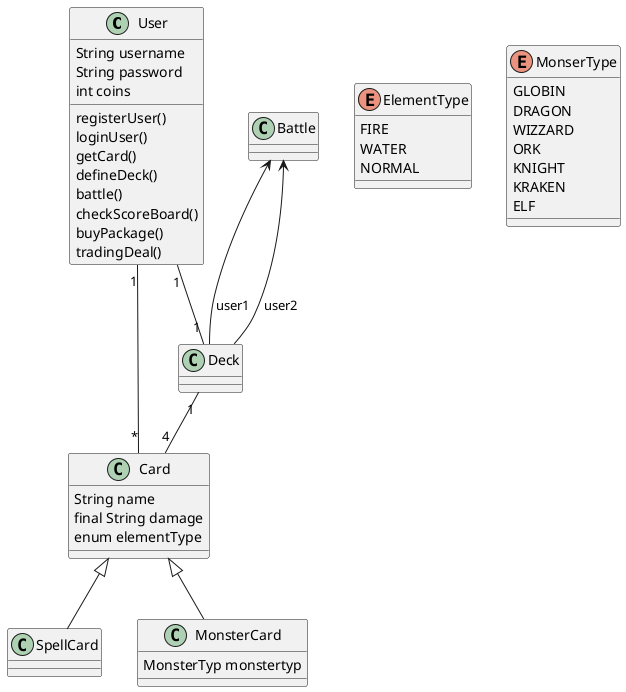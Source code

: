 @startuml

class User {
  String username
  String password
  int coins

  registerUser()
  loginUser()
  getCard()
  defineDeck()
  battle()
  checkScoreBoard()
  buyPackage()
  tradingDeal()

}

class Deck {

}

class Card {
  String name
  final String damage
  enum elementType
}

class SpellCard extends Card {

}

class MonsterCard extends Card {
  MonsterTyp monstertyp
}

class Battle {

}


enum ElementType {
  FIRE
  WATER
  NORMAL
}

enum MonserType {
  GLOBIN
  DRAGON
  WIZZARD
  ORK
  KNIGHT
  KRAKEN
  ELF
}



User "1" -- "*" Card
User "1" -- "1" Deck
Deck "1" -- "4" Card
Battle <-- Deck : user1
Battle <-- Deck : user2




@enduml